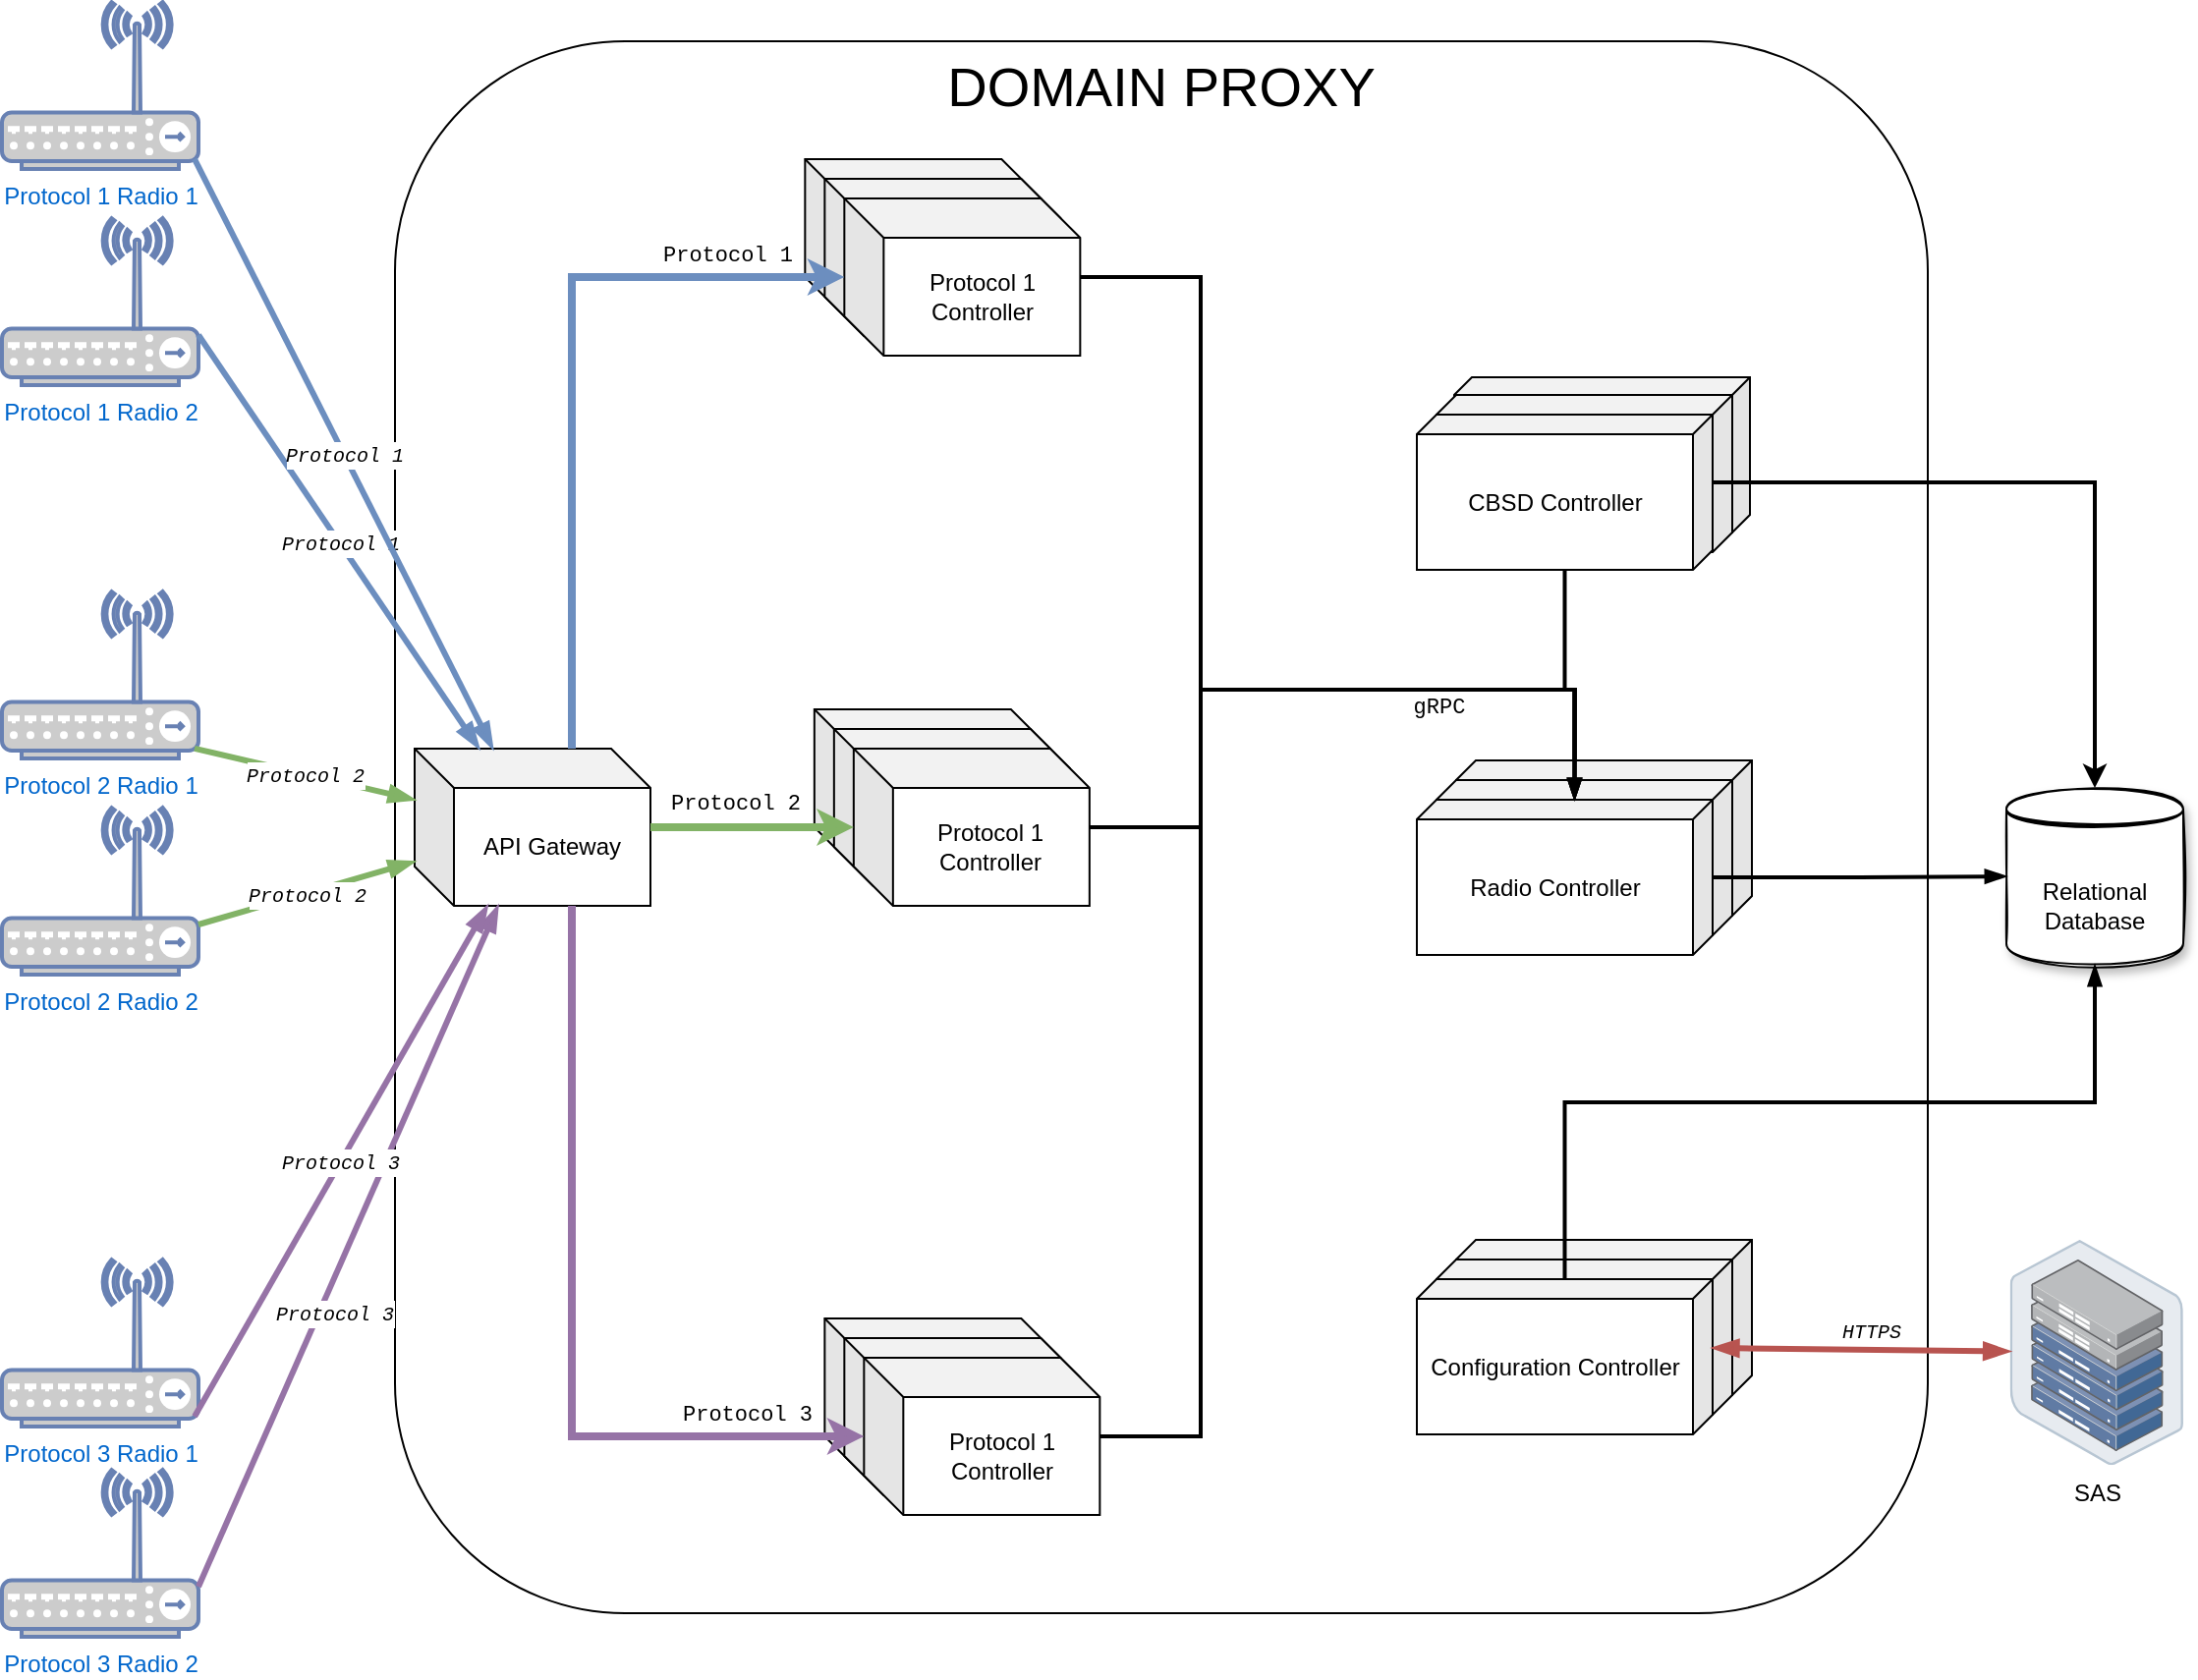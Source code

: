 <mxfile version="14.8.6" type="device"><diagram id="7gcUSTIZ7YSJ5vT40chW" name="Page-1"><mxGraphModel dx="2591" dy="752" grid="1" gridSize="10" guides="1" tooltips="1" connect="1" arrows="1" fold="1" page="1" pageScale="1" pageWidth="1169" pageHeight="827" math="0" shadow="0"><root><mxCell id="0"/><mxCell id="1" parent="0"/><mxCell id="nKKBjFrES7vRYKX_k5ow-2" value="DP background" parent="0"/><mxCell id="Z97wIQjPk-hEf6j-vRbM-3" value="&lt;font style=&quot;font-size: 28px&quot;&gt;DOMAIN PROXY&lt;/font&gt;" style="rounded=1;whiteSpace=wrap;html=1;verticalAlign=top;" parent="nKKBjFrES7vRYKX_k5ow-2" vertex="1"><mxGeometry x="-40" y="680" width="780" height="800" as="geometry"/></mxCell><mxCell id="nKKBjFrES7vRYKX_k5ow-7" value="SAS" parent="0"/><mxCell id="86fW0Xz8hhMvCogfWtac-48" value="SAS" style="points=[];aspect=fixed;html=1;align=center;shadow=0;dashed=0;image;image=img/lib/allied_telesis/storage/Datacenter_Server_Half_Rack_ToR.svg;" parent="nKKBjFrES7vRYKX_k5ow-7" vertex="1"><mxGeometry x="781.8" y="1290" width="88.2" height="114.6" as="geometry"/></mxCell><mxCell id="nKKBjFrES7vRYKX_k5ow-6" value="DB" parent="0"/><mxCell id="86fW0Xz8hhMvCogfWtac-45" value="Relational Database" style="shape=datastore;whiteSpace=wrap;html=1;shadow=1;sketch=1;" parent="nKKBjFrES7vRYKX_k5ow-6" vertex="1"><mxGeometry x="780" y="1060" width="90" height="90" as="geometry"/></mxCell><mxCell id="u12_UtkKOCRD69OJh-KC-21" style="edgeStyle=orthogonalEdgeStyle;rounded=0;orthogonalLoop=1;jettySize=auto;html=1;entryX=0;entryY=0;entryDx=70.25;entryDy=0;entryPerimeter=0;strokeWidth=2;" parent="nKKBjFrES7vRYKX_k5ow-6" source="u12_UtkKOCRD69OJh-KC-13" target="Z97wIQjPk-hEf6j-vRbM-5" edge="1"><mxGeometry relative="1" as="geometry"><Array as="points"><mxPoint x="555" y="1010"/><mxPoint x="560" y="1010"/></Array></mxGeometry></mxCell><mxCell id="nKKBjFrES7vRYKX_k5ow-4" value="Configuration Controller" parent="0"/><mxCell id="Z97wIQjPk-hEf6j-vRbM-23" value="" style="shape=cube;whiteSpace=wrap;html=1;boundedLbl=1;backgroundOutline=1;darkOpacity=0.05;darkOpacity2=0.1;size=10;flipV=0;flipH=1;" parent="nKKBjFrES7vRYKX_k5ow-4" vertex="1"><mxGeometry x="500" y="1290" width="150.5" height="79" as="geometry"/></mxCell><mxCell id="Z97wIQjPk-hEf6j-vRbM-22" value="" style="shape=cube;whiteSpace=wrap;html=1;boundedLbl=1;backgroundOutline=1;darkOpacity=0.05;darkOpacity2=0.1;size=10;flipV=0;flipH=1;" parent="nKKBjFrES7vRYKX_k5ow-4" vertex="1"><mxGeometry x="490" y="1300" width="150.5" height="79" as="geometry"/></mxCell><mxCell id="86fW0Xz8hhMvCogfWtac-47" value="Configuration Controller" style="shape=cube;whiteSpace=wrap;html=1;boundedLbl=1;backgroundOutline=1;darkOpacity=0.05;darkOpacity2=0.1;size=10;flipV=0;flipH=1;" parent="nKKBjFrES7vRYKX_k5ow-4" vertex="1"><mxGeometry x="480" y="1310" width="150.5" height="79" as="geometry"/></mxCell><mxCell id="nKKBjFrES7vRYKX_k5ow-5" value="Radio Controller" parent="0"/><mxCell id="Z97wIQjPk-hEf6j-vRbM-25" value="" style="shape=cube;whiteSpace=wrap;html=1;boundedLbl=1;backgroundOutline=1;darkOpacity=0.05;darkOpacity2=0.1;size=10;flipV=0;flipH=1;" parent="nKKBjFrES7vRYKX_k5ow-5" vertex="1"><mxGeometry x="500" y="1046" width="150.5" height="79" as="geometry"/></mxCell><mxCell id="Z97wIQjPk-hEf6j-vRbM-24" value="" style="shape=cube;whiteSpace=wrap;html=1;boundedLbl=1;backgroundOutline=1;darkOpacity=0.05;darkOpacity2=0.1;size=10;flipV=0;flipH=1;" parent="nKKBjFrES7vRYKX_k5ow-5" vertex="1"><mxGeometry x="490" y="1056" width="150.5" height="79" as="geometry"/></mxCell><mxCell id="jjKHIAQ1jw_kDske3iEf-38" style="edgeStyle=orthogonalEdgeStyle;rounded=0;orthogonalLoop=1;jettySize=auto;html=1;startArrow=none;startFill=0;endArrow=blockThin;endFill=1;strokeWidth=2;" parent="nKKBjFrES7vRYKX_k5ow-5" source="Z97wIQjPk-hEf6j-vRbM-5" target="86fW0Xz8hhMvCogfWtac-45" edge="1"><mxGeometry relative="1" as="geometry"/></mxCell><mxCell id="Z97wIQjPk-hEf6j-vRbM-5" value="Radio Controller" style="shape=cube;whiteSpace=wrap;html=1;boundedLbl=1;backgroundOutline=1;darkOpacity=0.05;darkOpacity2=0.1;size=10;flipV=0;flipH=1;" parent="nKKBjFrES7vRYKX_k5ow-5" vertex="1"><mxGeometry x="480" y="1066" width="150.5" height="79" as="geometry"/></mxCell><mxCell id="jjKHIAQ1jw_kDske3iEf-35" style="edgeStyle=orthogonalEdgeStyle;rounded=0;orthogonalLoop=1;jettySize=auto;html=1;startArrow=none;startFill=0;endArrow=blockThin;endFill=1;strokeWidth=2;entryX=0;entryY=0;entryDx=70.25;entryDy=0;entryPerimeter=0;" parent="nKKBjFrES7vRYKX_k5ow-5" source="jjKHIAQ1jw_kDske3iEf-27" target="Z97wIQjPk-hEf6j-vRbM-5" edge="1"><mxGeometry relative="1" as="geometry"><Array as="points"><mxPoint x="370" y="1080"/><mxPoint x="370" y="1010"/><mxPoint x="560" y="1010"/></Array><mxPoint x="630" y="1030" as="targetPoint"/></mxGeometry></mxCell><mxCell id="jjKHIAQ1jw_kDske3iEf-36" style="edgeStyle=orthogonalEdgeStyle;rounded=0;orthogonalLoop=1;jettySize=auto;html=1;startArrow=none;startFill=0;endArrow=blockThin;endFill=1;strokeWidth=2;entryX=0;entryY=0;entryDx=70.25;entryDy=0;entryPerimeter=0;" parent="nKKBjFrES7vRYKX_k5ow-5" source="jjKHIAQ1jw_kDske3iEf-30" target="Z97wIQjPk-hEf6j-vRbM-5" edge="1"><mxGeometry relative="1" as="geometry"><Array as="points"><mxPoint x="370" y="1390"/><mxPoint x="370" y="1010"/><mxPoint x="560" y="1010"/></Array><mxPoint x="680" y="1010" as="targetPoint"/></mxGeometry></mxCell><mxCell id="jjKHIAQ1jw_kDske3iEf-39" style="edgeStyle=orthogonalEdgeStyle;rounded=0;orthogonalLoop=1;jettySize=auto;html=1;startArrow=none;startFill=0;endArrow=blockThin;endFill=1;strokeWidth=2;" parent="nKKBjFrES7vRYKX_k5ow-5" source="86fW0Xz8hhMvCogfWtac-47" target="86fW0Xz8hhMvCogfWtac-45" edge="1"><mxGeometry relative="1" as="geometry"><Array as="points"><mxPoint x="555" y="1220"/><mxPoint x="825" y="1220"/></Array></mxGeometry></mxCell><mxCell id="nKKBjFrES7vRYKX_k5ow-3" value="Protocol Controller" parent="0"/><mxCell id="jjKHIAQ1jw_kDske3iEf-19" value="Protocol 1 Controller" style="shape=cube;whiteSpace=wrap;html=1;boundedLbl=1;backgroundOutline=1;darkOpacity=0.05;darkOpacity2=0.1;" parent="nKKBjFrES7vRYKX_k5ow-3" vertex="1"><mxGeometry x="168.67" y="740" width="120" height="80" as="geometry"/></mxCell><mxCell id="jjKHIAQ1jw_kDske3iEf-18" value="Protocol 1 Controller" style="shape=cube;whiteSpace=wrap;html=1;boundedLbl=1;backgroundOutline=1;darkOpacity=0.05;darkOpacity2=0.1;" parent="nKKBjFrES7vRYKX_k5ow-3" vertex="1"><mxGeometry x="178.67" y="750" width="120" height="80" as="geometry"/></mxCell><mxCell id="jjKHIAQ1jw_kDske3iEf-9" value="Protocol 1 Controller" style="shape=cube;whiteSpace=wrap;html=1;boundedLbl=1;backgroundOutline=1;darkOpacity=0.05;darkOpacity2=0.1;" parent="nKKBjFrES7vRYKX_k5ow-3" vertex="1"><mxGeometry x="188.67" y="760" width="120" height="80" as="geometry"/></mxCell><mxCell id="jjKHIAQ1jw_kDske3iEf-23" value="Protocol 1 Controller" style="shape=cube;whiteSpace=wrap;html=1;boundedLbl=1;backgroundOutline=1;darkOpacity=0.05;darkOpacity2=0.1;" parent="nKKBjFrES7vRYKX_k5ow-3" vertex="1"><mxGeometry x="173.42" y="1020" width="120" height="80" as="geometry"/></mxCell><mxCell id="jjKHIAQ1jw_kDske3iEf-26" value="Protocol 1 Controller" style="shape=cube;whiteSpace=wrap;html=1;boundedLbl=1;backgroundOutline=1;darkOpacity=0.05;darkOpacity2=0.1;" parent="nKKBjFrES7vRYKX_k5ow-3" vertex="1"><mxGeometry x="183.42" y="1030" width="120" height="80" as="geometry"/></mxCell><mxCell id="jjKHIAQ1jw_kDske3iEf-27" value="Protocol 1 Controller" style="shape=cube;whiteSpace=wrap;html=1;boundedLbl=1;backgroundOutline=1;darkOpacity=0.05;darkOpacity2=0.1;" parent="nKKBjFrES7vRYKX_k5ow-3" vertex="1"><mxGeometry x="193.42" y="1040" width="120" height="80" as="geometry"/></mxCell><mxCell id="jjKHIAQ1jw_kDske3iEf-28" value="Protocol 1 Controller" style="shape=cube;whiteSpace=wrap;html=1;boundedLbl=1;backgroundOutline=1;darkOpacity=0.05;darkOpacity2=0.1;" parent="nKKBjFrES7vRYKX_k5ow-3" vertex="1"><mxGeometry x="178.67" y="1330" width="120" height="80" as="geometry"/></mxCell><mxCell id="jjKHIAQ1jw_kDske3iEf-29" value="Protocol 1 Controller" style="shape=cube;whiteSpace=wrap;html=1;boundedLbl=1;backgroundOutline=1;darkOpacity=0.05;darkOpacity2=0.1;" parent="nKKBjFrES7vRYKX_k5ow-3" vertex="1"><mxGeometry x="188.67" y="1340" width="120" height="80" as="geometry"/></mxCell><mxCell id="jjKHIAQ1jw_kDske3iEf-30" value="Protocol 1 Controller" style="shape=cube;whiteSpace=wrap;html=1;boundedLbl=1;backgroundOutline=1;darkOpacity=0.05;darkOpacity2=0.1;" parent="nKKBjFrES7vRYKX_k5ow-3" vertex="1"><mxGeometry x="198.67" y="1350" width="120" height="80" as="geometry"/></mxCell><mxCell id="jjKHIAQ1jw_kDske3iEf-2" value="API Gateway" parent="0"/><mxCell id="jjKHIAQ1jw_kDske3iEf-3" value="API Gateway" style="shape=cube;whiteSpace=wrap;html=1;boundedLbl=1;backgroundOutline=1;darkOpacity=0.05;darkOpacity2=0.1;" parent="jjKHIAQ1jw_kDske3iEf-2" vertex="1"><mxGeometry x="-30" y="1040" width="120" height="80" as="geometry"/></mxCell><mxCell id="nKKBjFrES7vRYKX_k5ow-1" value="CBSD" parent="0"/><mxCell id="d80_Z4H58CeDwpTg7EZq-19" value="Protocol 3 Radio 2" style="fontColor=#0066CC;verticalAlign=top;verticalLabelPosition=bottom;labelPosition=center;align=center;html=1;outlineConnect=0;fillColor=#CCCCCC;strokeColor=#6881B3;gradientColor=none;gradientDirection=north;strokeWidth=2;shape=mxgraph.networks.wireless_hub;" parent="nKKBjFrES7vRYKX_k5ow-1" vertex="1"><mxGeometry x="-240" y="1407" width="100" height="85" as="geometry"/></mxCell><mxCell id="d80_Z4H58CeDwpTg7EZq-18" value="Protocol 3 Radio 1" style="fontColor=#0066CC;verticalAlign=top;verticalLabelPosition=bottom;labelPosition=center;align=center;html=1;outlineConnect=0;fillColor=#CCCCCC;strokeColor=#6881B3;gradientColor=none;gradientDirection=north;strokeWidth=2;shape=mxgraph.networks.wireless_hub;" parent="nKKBjFrES7vRYKX_k5ow-1" vertex="1"><mxGeometry x="-240" y="1300" width="100" height="85" as="geometry"/></mxCell><mxCell id="86fW0Xz8hhMvCogfWtac-51" value="Protocol 2 Radio 2" style="fontColor=#0066CC;verticalAlign=top;verticalLabelPosition=bottom;labelPosition=center;align=center;html=1;outlineConnect=0;fillColor=#CCCCCC;strokeColor=#6881B3;gradientColor=none;gradientDirection=north;strokeWidth=2;shape=mxgraph.networks.wireless_hub;" parent="nKKBjFrES7vRYKX_k5ow-1" vertex="1"><mxGeometry x="-240" y="1070" width="100" height="85" as="geometry"/></mxCell><mxCell id="86fW0Xz8hhMvCogfWtac-50" value="Protocol 2 Radio 1" style="fontColor=#0066CC;verticalAlign=top;verticalLabelPosition=bottom;labelPosition=center;align=center;html=1;outlineConnect=0;fillColor=#CCCCCC;strokeColor=#6881B3;gradientColor=none;gradientDirection=north;strokeWidth=2;shape=mxgraph.networks.wireless_hub;" parent="nKKBjFrES7vRYKX_k5ow-1" vertex="1"><mxGeometry x="-240" y="960" width="100" height="85" as="geometry"/></mxCell><mxCell id="86fW0Xz8hhMvCogfWtac-49" value="Protocol 1 Radio 2" style="fontColor=#0066CC;verticalAlign=top;verticalLabelPosition=bottom;labelPosition=center;align=center;html=1;outlineConnect=0;fillColor=#CCCCCC;strokeColor=#6881B3;gradientColor=none;gradientDirection=north;strokeWidth=2;shape=mxgraph.networks.wireless_hub;" parent="nKKBjFrES7vRYKX_k5ow-1" vertex="1"><mxGeometry x="-240" y="770" width="100" height="85" as="geometry"/></mxCell><mxCell id="d80_Z4H58CeDwpTg7EZq-17" value="Protocol 1 Radio 1" style="fontColor=#0066CC;verticalAlign=top;verticalLabelPosition=bottom;labelPosition=center;align=center;html=1;outlineConnect=0;fillColor=#CCCCCC;strokeColor=#6881B3;gradientColor=none;gradientDirection=north;strokeWidth=2;shape=mxgraph.networks.wireless_hub;" parent="nKKBjFrES7vRYKX_k5ow-1" vertex="1"><mxGeometry x="-240" y="660" width="100" height="85" as="geometry"/></mxCell><mxCell id="nKKBjFrES7vRYKX_k5ow-9" value="Data Path" parent="0"/><mxCell id="d80_Z4H58CeDwpTg7EZq-24" value="" style="edgeStyle=none;rounded=0;orthogonalLoop=1;jettySize=auto;html=1;strokeWidth=3;startArrow=blockThin;startFill=1;endArrow=none;endFill=0;entryX=1;entryY=0.7;entryDx=0;entryDy=0;entryPerimeter=0;fillColor=#e1d5e7;strokeColor=#9673a6;" parent="nKKBjFrES7vRYKX_k5ow-9" source="jjKHIAQ1jw_kDske3iEf-3" target="d80_Z4H58CeDwpTg7EZq-19" edge="1"><mxGeometry relative="1" as="geometry"><mxPoint x="-59" y="1402" as="sourcePoint"/><mxPoint x="-100" y="1061.071" as="targetPoint"/></mxGeometry></mxCell><mxCell id="d80_Z4H58CeDwpTg7EZq-35" value="&lt;i&gt;&lt;font style=&quot;font-size: 10px&quot; face=&quot;Courier New&quot;&gt;Protocol 3&lt;/font&gt;&lt;/i&gt;" style="edgeLabel;html=1;align=center;verticalAlign=middle;resizable=0;points=[];" parent="d80_Z4H58CeDwpTg7EZq-24" vertex="1" connectable="0"><mxGeometry x="0.221" y="3" relative="1" as="geometry"><mxPoint x="6.56" y="-6.4" as="offset"/></mxGeometry></mxCell><mxCell id="86fW0Xz8hhMvCogfWtac-58" value="&lt;i&gt;&lt;font style=&quot;font-size: 10px&quot; face=&quot;Courier New&quot;&gt;Protocol 3&lt;/font&gt;&lt;/i&gt;" style="edgeStyle=none;rounded=0;orthogonalLoop=1;jettySize=auto;html=1;startArrow=blockThin;startFill=1;endArrow=none;endFill=0;strokeWidth=3;entryX=0.98;entryY=0.94;entryDx=0;entryDy=0;entryPerimeter=0;fillColor=#e1d5e7;strokeColor=#9673a6;" parent="nKKBjFrES7vRYKX_k5ow-9" source="jjKHIAQ1jw_kDske3iEf-3" target="d80_Z4H58CeDwpTg7EZq-18" edge="1"><mxGeometry relative="1" as="geometry"><mxPoint x="-59" y="1367" as="sourcePoint"/></mxGeometry></mxCell><mxCell id="d80_Z4H58CeDwpTg7EZq-23" value="&lt;i&gt;&lt;font style=&quot;font-size: 10px&quot; face=&quot;Courier New&quot;&gt;Protocol 2&lt;/font&gt;&lt;/i&gt;" style="edgeStyle=none;rounded=0;orthogonalLoop=1;jettySize=auto;html=1;strokeWidth=3;startArrow=blockThin;startFill=1;endArrow=none;endFill=0;entryX=1;entryY=0.7;entryDx=0;entryDy=0;entryPerimeter=0;fillColor=#d5e8d4;strokeColor=#82b366;" parent="nKKBjFrES7vRYKX_k5ow-9" source="jjKHIAQ1jw_kDske3iEf-3" target="86fW0Xz8hhMvCogfWtac-51" edge="1"><mxGeometry relative="1" as="geometry"><mxPoint x="-60" y="1120" as="sourcePoint"/><mxPoint x="-120" y="1140.001" as="targetPoint"/></mxGeometry></mxCell><mxCell id="86fW0Xz8hhMvCogfWtac-55" value="&lt;i&gt;&lt;font style=&quot;font-size: 10px&quot; face=&quot;Courier New&quot;&gt;Protocol 2&lt;/font&gt;&lt;/i&gt;" style="edgeStyle=none;rounded=0;orthogonalLoop=1;jettySize=auto;html=1;strokeWidth=3;startArrow=blockThin;startFill=1;endArrow=none;endFill=0;entryX=0.98;entryY=0.94;entryDx=0;entryDy=0;entryPerimeter=0;fillColor=#d5e8d4;strokeColor=#82b366;" parent="nKKBjFrES7vRYKX_k5ow-9" source="jjKHIAQ1jw_kDske3iEf-3" target="86fW0Xz8hhMvCogfWtac-50" edge="1"><mxGeometry relative="1" as="geometry"><Array as="points"/><mxPoint x="-60" y="1085" as="sourcePoint"/></mxGeometry></mxCell><mxCell id="d80_Z4H58CeDwpTg7EZq-22" value="&lt;i&gt;&lt;font face=&quot;Courier New&quot; style=&quot;font-size: 10px&quot;&gt;Protocol 1&lt;/font&gt;&lt;/i&gt;" style="edgeStyle=none;rounded=0;orthogonalLoop=1;jettySize=auto;html=1;strokeWidth=3;startArrow=blockThin;startFill=1;endArrow=none;endFill=0;entryX=1;entryY=0.7;entryDx=0;entryDy=0;entryPerimeter=0;fillColor=#dae8fc;strokeColor=#6c8ebf;" parent="nKKBjFrES7vRYKX_k5ow-9" source="jjKHIAQ1jw_kDske3iEf-3" target="86fW0Xz8hhMvCogfWtac-49" edge="1"><mxGeometry relative="1" as="geometry"><mxPoint x="-60" y="840" as="sourcePoint"/><mxPoint x="-120" y="1041.071" as="targetPoint"/></mxGeometry></mxCell><mxCell id="d80_Z4H58CeDwpTg7EZq-21" value="&lt;i&gt;&lt;font face=&quot;Courier New&quot; style=&quot;font-size: 10px&quot;&gt;Protocol 1&lt;/font&gt;&lt;/i&gt;" style="edgeStyle=none;rounded=0;orthogonalLoop=1;jettySize=auto;html=1;strokeWidth=3;startArrow=blockThin;startFill=1;endArrow=none;endFill=0;entryX=0.98;entryY=0.94;entryDx=0;entryDy=0;entryPerimeter=0;fillColor=#dae8fc;strokeColor=#6c8ebf;" parent="nKKBjFrES7vRYKX_k5ow-9" source="jjKHIAQ1jw_kDske3iEf-3" target="d80_Z4H58CeDwpTg7EZq-17" edge="1"><mxGeometry relative="1" as="geometry"><mxPoint x="-60" y="805" as="sourcePoint"/><mxPoint x="-90" y="710" as="targetPoint"/></mxGeometry></mxCell><mxCell id="86fW0Xz8hhMvCogfWtac-46" style="edgeStyle=none;rounded=0;orthogonalLoop=1;jettySize=auto;html=1;exitX=0;exitY=0;exitDx=0;exitDy=35;exitPerimeter=0;startArrow=blockThin;startFill=1;endArrow=blockThin;endFill=1;strokeWidth=3;fillColor=#f8cecc;strokeColor=#b85450;" parent="nKKBjFrES7vRYKX_k5ow-9" source="86fW0Xz8hhMvCogfWtac-47" target="86fW0Xz8hhMvCogfWtac-48" edge="1"><mxGeometry relative="1" as="geometry"/></mxCell><mxCell id="d80_Z4H58CeDwpTg7EZq-36" value="&lt;font face=&quot;Courier New&quot; style=&quot;font-size: 10px&quot;&gt;&lt;i&gt;HTTPS&lt;/i&gt;&lt;/font&gt;" style="edgeLabel;html=1;align=center;verticalAlign=middle;resizable=0;points=[];" parent="86fW0Xz8hhMvCogfWtac-46" vertex="1" connectable="0"><mxGeometry x="-0.135" y="1" relative="1" as="geometry"><mxPoint x="15" y="-9" as="offset"/></mxGeometry></mxCell><mxCell id="jjKHIAQ1jw_kDske3iEf-12" style="edgeStyle=orthogonalEdgeStyle;rounded=0;orthogonalLoop=1;jettySize=auto;html=1;fillColor=#d5e8d4;strokeColor=#82b366;strokeWidth=4;" parent="nKKBjFrES7vRYKX_k5ow-9" source="jjKHIAQ1jw_kDske3iEf-3" target="jjKHIAQ1jw_kDske3iEf-27" edge="1"><mxGeometry relative="1" as="geometry"><mxPoint x="170" y="1080" as="targetPoint"/></mxGeometry></mxCell><mxCell id="jjKHIAQ1jw_kDske3iEf-16" value="&lt;font face=&quot;Courier New&quot;&gt;Protocol 2&lt;/font&gt;" style="edgeLabel;html=1;align=center;verticalAlign=middle;resizable=0;points=[];" parent="jjKHIAQ1jw_kDske3iEf-12" vertex="1" connectable="0"><mxGeometry x="0.725" relative="1" as="geometry"><mxPoint x="-46" y="-12" as="offset"/></mxGeometry></mxCell><mxCell id="jjKHIAQ1jw_kDske3iEf-31" style="edgeStyle=orthogonalEdgeStyle;rounded=0;orthogonalLoop=1;jettySize=auto;html=1;fillColor=#e1d5e7;strokeColor=#9673a6;strokeWidth=4;" parent="nKKBjFrES7vRYKX_k5ow-9" source="jjKHIAQ1jw_kDske3iEf-3" target="jjKHIAQ1jw_kDske3iEf-30" edge="1"><mxGeometry relative="1" as="geometry"><Array as="points"><mxPoint x="50" y="1390"/></Array></mxGeometry></mxCell><mxCell id="jjKHIAQ1jw_kDske3iEf-32" value="&lt;font face=&quot;Courier New&quot;&gt;Protocol 3&lt;/font&gt;" style="edgeLabel;html=1;align=center;verticalAlign=middle;resizable=0;points=[];" parent="jjKHIAQ1jw_kDske3iEf-31" vertex="1" connectable="0"><mxGeometry x="0.805" relative="1" as="geometry"><mxPoint x="-19" y="-11" as="offset"/></mxGeometry></mxCell><mxCell id="jjKHIAQ1jw_kDske3iEf-11" style="edgeStyle=orthogonalEdgeStyle;rounded=0;orthogonalLoop=1;jettySize=auto;html=1;fillColor=#dae8fc;strokeColor=#6c8ebf;strokeWidth=4;" parent="nKKBjFrES7vRYKX_k5ow-9" source="jjKHIAQ1jw_kDske3iEf-3" target="jjKHIAQ1jw_kDske3iEf-9" edge="1"><mxGeometry relative="1" as="geometry"><Array as="points"><mxPoint x="50" y="800"/></Array></mxGeometry></mxCell><mxCell id="jjKHIAQ1jw_kDske3iEf-15" value="&lt;font face=&quot;Courier New&quot;&gt;Protocol 1&lt;/font&gt;" style="edgeLabel;html=1;align=center;verticalAlign=middle;resizable=0;points=[];" parent="jjKHIAQ1jw_kDske3iEf-11" vertex="1" connectable="0"><mxGeometry x="0.772" y="1" relative="1" as="geometry"><mxPoint x="-17" y="-10" as="offset"/></mxGeometry></mxCell><mxCell id="jjKHIAQ1jw_kDske3iEf-34" style="edgeStyle=orthogonalEdgeStyle;rounded=0;orthogonalLoop=1;jettySize=auto;html=1;startArrow=none;startFill=0;endArrow=blockThin;endFill=1;strokeWidth=2;entryX=0;entryY=0;entryDx=70.25;entryDy=0;entryPerimeter=0;" parent="nKKBjFrES7vRYKX_k5ow-9" source="jjKHIAQ1jw_kDske3iEf-9" target="Z97wIQjPk-hEf6j-vRbM-5" edge="1"><mxGeometry relative="1" as="geometry"><Array as="points"><mxPoint x="370" y="800"/><mxPoint x="370" y="1010"/><mxPoint x="560" y="1010"/></Array><mxPoint x="720" y="970" as="targetPoint"/></mxGeometry></mxCell><mxCell id="jjKHIAQ1jw_kDske3iEf-37" value="&lt;font face=&quot;Courier New&quot;&gt;gRPC&lt;/font&gt;" style="edgeLabel;html=1;align=center;verticalAlign=middle;resizable=0;points=[];" parent="jjKHIAQ1jw_kDske3iEf-34" vertex="1" connectable="0"><mxGeometry x="0.859" relative="1" as="geometry"><mxPoint x="-70" y="-11" as="offset"/></mxGeometry></mxCell><object label="CBSD Simulator" id="u12_UtkKOCRD69OJh-KC-9"><mxCell parent="0"/></object><mxCell id="u12_UtkKOCRD69OJh-KC-11" value="" style="shape=cube;whiteSpace=wrap;html=1;boundedLbl=1;backgroundOutline=1;darkOpacity=0.05;darkOpacity2=0.1;flipV=0;flipH=1;size=9;" parent="u12_UtkKOCRD69OJh-KC-9" vertex="1"><mxGeometry x="499" y="851" width="150.5" height="79" as="geometry"/></mxCell><mxCell id="u12_UtkKOCRD69OJh-KC-12" value="" style="shape=cube;whiteSpace=wrap;html=1;boundedLbl=1;backgroundOutline=1;darkOpacity=0.05;darkOpacity2=0.1;flipV=0;flipH=1;size=10;" parent="u12_UtkKOCRD69OJh-KC-9" vertex="1"><mxGeometry x="490" y="860" width="150.5" height="80" as="geometry"/></mxCell><mxCell id="u12_UtkKOCRD69OJh-KC-15" style="edgeStyle=orthogonalEdgeStyle;rounded=0;orthogonalLoop=1;jettySize=auto;html=1;exitX=0;exitY=0;exitDx=0;exitDy=34.5;exitPerimeter=0;strokeWidth=2;" parent="u12_UtkKOCRD69OJh-KC-9" source="u12_UtkKOCRD69OJh-KC-13" target="86fW0Xz8hhMvCogfWtac-45" edge="1"><mxGeometry relative="1" as="geometry"/></mxCell><mxCell id="u12_UtkKOCRD69OJh-KC-13" value="CBSD Controller" style="shape=cube;whiteSpace=wrap;html=1;boundedLbl=1;backgroundOutline=1;darkOpacity=0.05;darkOpacity2=0.1;flipV=0;flipH=1;size=10;" parent="u12_UtkKOCRD69OJh-KC-9" vertex="1"><mxGeometry x="480" y="870" width="150.5" height="79" as="geometry"/></mxCell></root></mxGraphModel></diagram></mxfile>